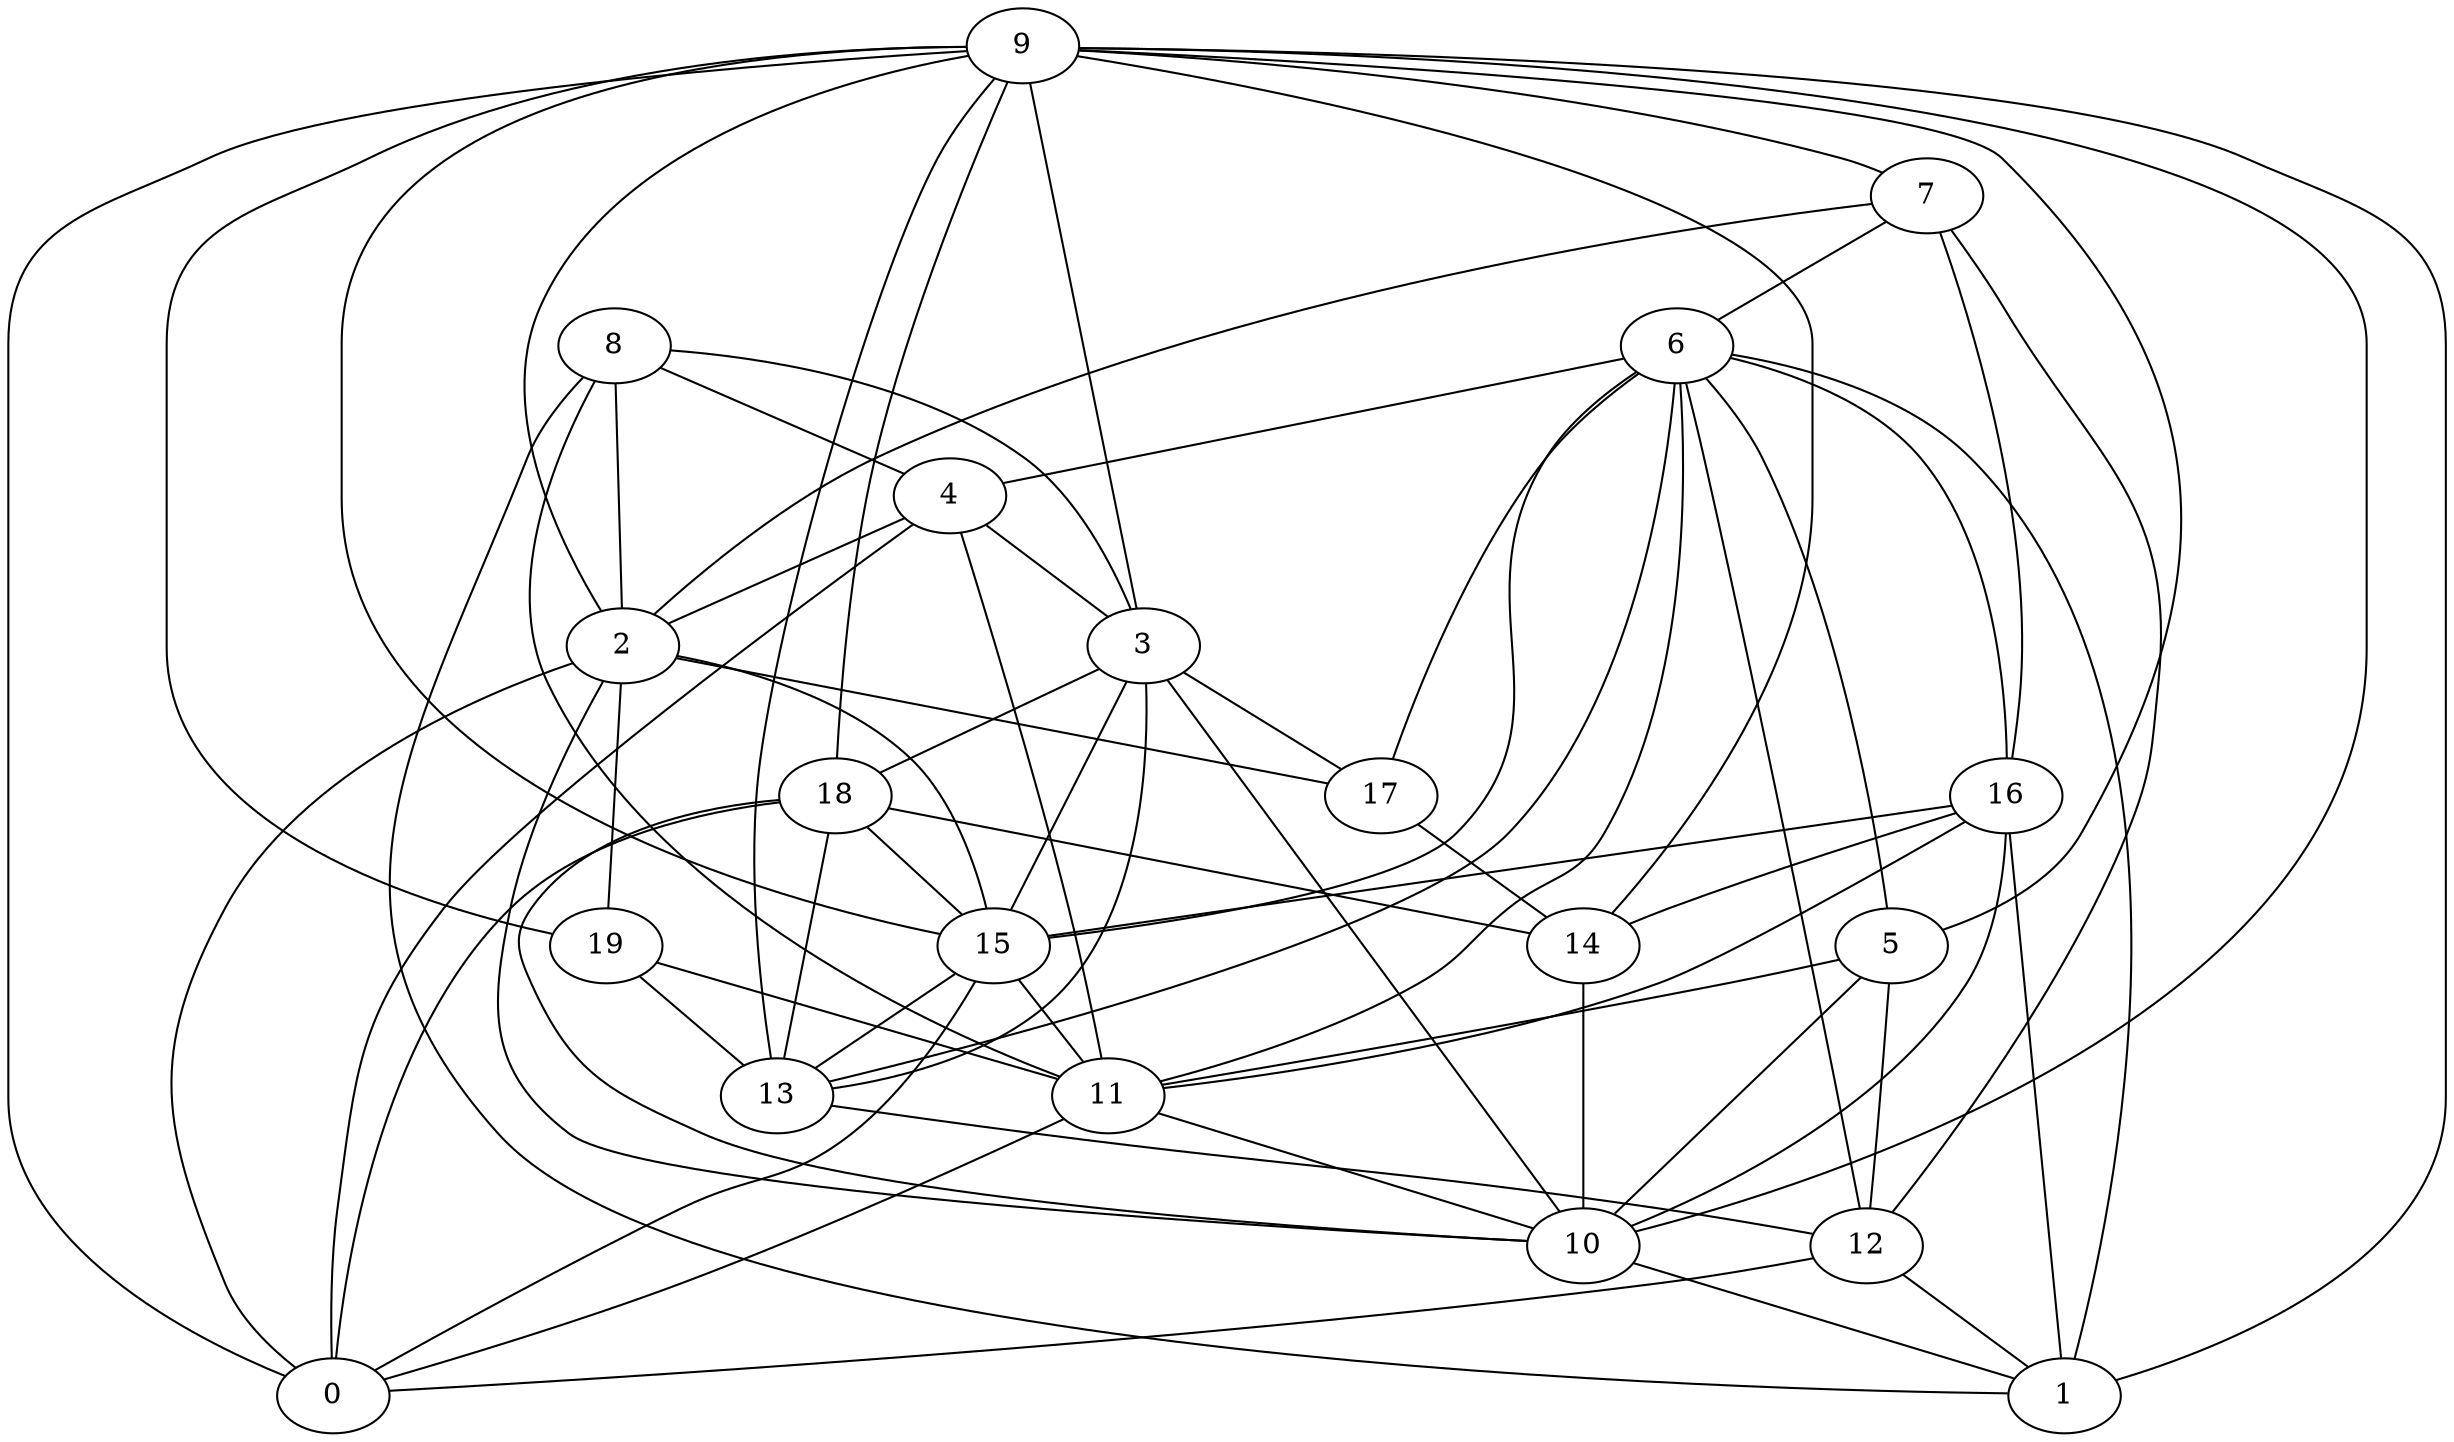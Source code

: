 digraph GG_graph {

subgraph G_graph {
edge [color = black]
"8" -> "1" [dir = none]
"8" -> "3" [dir = none]
"14" -> "10" [dir = none]
"4" -> "2" [dir = none]
"2" -> "19" [dir = none]
"2" -> "17" [dir = none]
"2" -> "15" [dir = none]
"15" -> "13" [dir = none]
"5" -> "11" [dir = none]
"5" -> "12" [dir = none]
"11" -> "0" [dir = none]
"18" -> "0" [dir = none]
"18" -> "10" [dir = none]
"18" -> "15" [dir = none]
"18" -> "13" [dir = none]
"12" -> "0" [dir = none]
"19" -> "11" [dir = none]
"6" -> "12" [dir = none]
"6" -> "4" [dir = none]
"6" -> "17" [dir = none]
"6" -> "15" [dir = none]
"6" -> "5" [dir = none]
"6" -> "1" [dir = none]
"6" -> "13" [dir = none]
"9" -> "2" [dir = none]
"9" -> "13" [dir = none]
"9" -> "7" [dir = none]
"9" -> "0" [dir = none]
"9" -> "10" [dir = none]
"7" -> "6" [dir = none]
"7" -> "16" [dir = none]
"7" -> "2" [dir = none]
"17" -> "14" [dir = none]
"3" -> "15" [dir = none]
"3" -> "13" [dir = none]
"3" -> "17" [dir = none]
"16" -> "15" [dir = none]
"16" -> "1" [dir = none]
"18" -> "14" [dir = none]
"4" -> "3" [dir = none]
"16" -> "14" [dir = none]
"9" -> "15" [dir = none]
"2" -> "10" [dir = none]
"3" -> "10" [dir = none]
"12" -> "1" [dir = none]
"6" -> "16" [dir = none]
"7" -> "12" [dir = none]
"9" -> "1" [dir = none]
"4" -> "0" [dir = none]
"13" -> "12" [dir = none]
"9" -> "18" [dir = none]
"15" -> "0" [dir = none]
"9" -> "5" [dir = none]
"19" -> "13" [dir = none]
"9" -> "14" [dir = none]
"4" -> "11" [dir = none]
"9" -> "3" [dir = none]
"16" -> "11" [dir = none]
"8" -> "2" [dir = none]
"11" -> "10" [dir = none]
"15" -> "11" [dir = none]
"9" -> "19" [dir = none]
"8" -> "4" [dir = none]
"10" -> "1" [dir = none]
"2" -> "0" [dir = none]
"3" -> "18" [dir = none]
"8" -> "11" [dir = none]
"6" -> "11" [dir = none]
"5" -> "10" [dir = none]
"16" -> "10" [dir = none]
}

}
